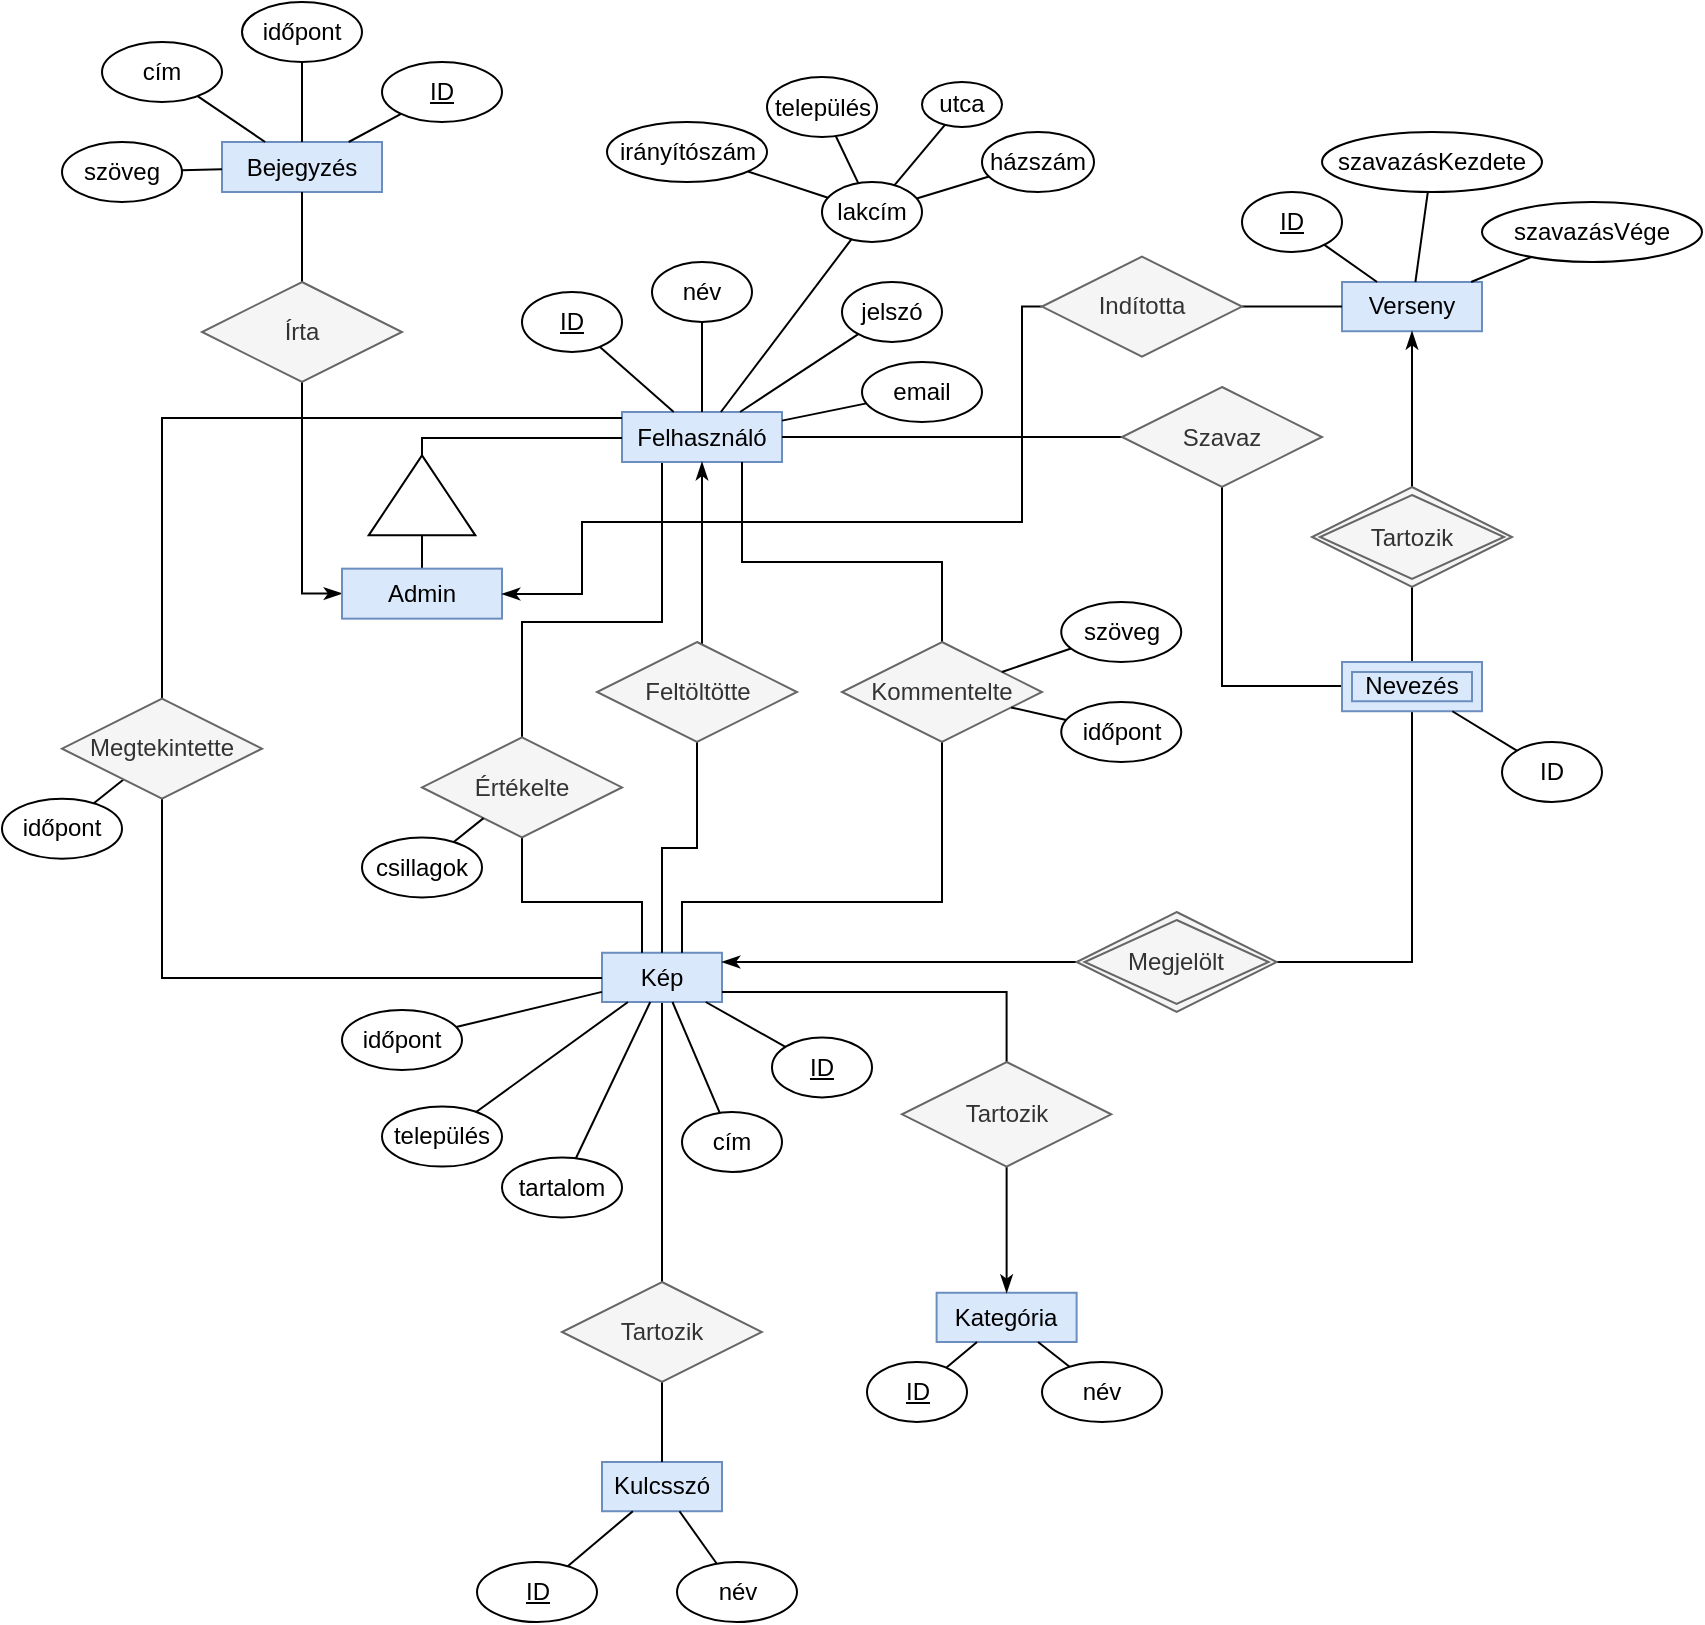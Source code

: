 <mxfile version="13.7.3" type="device"><diagram id="7oqz01lMXKbs2QNrLGLY" name="1 oldal"><mxGraphModel dx="1913" dy="966" grid="1" gridSize="10" guides="1" tooltips="1" connect="1" arrows="1" fold="1" page="1" pageScale="1" pageWidth="827" pageHeight="1169" math="0" shadow="0"><root><mxCell id="0"/><mxCell id="1" parent="0"/><mxCell id="7EJN0urTMHJltD60-iaD-75" style="edgeStyle=orthogonalEdgeStyle;rounded=0;orthogonalLoop=1;jettySize=auto;html=1;entryX=0.5;entryY=0;entryDx=0;entryDy=0;startArrow=none;startFill=0;endArrow=none;endFill=0;" parent="1" source="7EJN0urTMHJltD60-iaD-1" target="7EJN0urTMHJltD60-iaD-55" edge="1"><mxGeometry relative="1" as="geometry"><Array as="points"><mxPoint x="290" y="360"/><mxPoint x="220" y="360"/></Array></mxGeometry></mxCell><mxCell id="7EJN0urTMHJltD60-iaD-1" value="Felhasználó" style="whiteSpace=wrap;html=1;align=center;fillColor=#dae8fc;strokeColor=#6c8ebf;" parent="1" vertex="1"><mxGeometry x="270" y="255" width="80" height="25" as="geometry"/></mxCell><mxCell id="7EJN0urTMHJltD60-iaD-2" value="ID" style="ellipse;whiteSpace=wrap;html=1;align=center;verticalAlign=middle;horizontal=1;fontStyle=4" parent="1" vertex="1"><mxGeometry x="220" y="195" width="50" height="30" as="geometry"/></mxCell><mxCell id="7EJN0urTMHJltD60-iaD-3" value="név" style="ellipse;whiteSpace=wrap;html=1;align=center;" parent="1" vertex="1"><mxGeometry x="285" y="180" width="50" height="30" as="geometry"/></mxCell><mxCell id="7EJN0urTMHJltD60-iaD-4" value="email" style="ellipse;whiteSpace=wrap;html=1;align=center;" parent="1" vertex="1"><mxGeometry x="390" y="230" width="60" height="30" as="geometry"/></mxCell><mxCell id="7EJN0urTMHJltD60-iaD-5" value="jelszó" style="ellipse;whiteSpace=wrap;html=1;align=center;" parent="1" vertex="1"><mxGeometry x="380" y="190" width="50" height="30" as="geometry"/></mxCell><mxCell id="7EJN0urTMHJltD60-iaD-6" value="lakcím" style="ellipse;whiteSpace=wrap;html=1;align=center;" parent="1" vertex="1"><mxGeometry x="370" y="140" width="50" height="30" as="geometry"/></mxCell><mxCell id="7EJN0urTMHJltD60-iaD-8" value="" style="endArrow=none;html=1;rounded=0;" parent="1" source="7EJN0urTMHJltD60-iaD-2" target="7EJN0urTMHJltD60-iaD-1" edge="1"><mxGeometry relative="1" as="geometry"><mxPoint x="290" y="290" as="sourcePoint"/><mxPoint x="450" y="290" as="targetPoint"/></mxGeometry></mxCell><mxCell id="7EJN0urTMHJltD60-iaD-9" value="" style="endArrow=none;html=1;rounded=0;" parent="1" source="7EJN0urTMHJltD60-iaD-3" target="7EJN0urTMHJltD60-iaD-1" edge="1"><mxGeometry relative="1" as="geometry"><mxPoint x="290" y="290" as="sourcePoint"/><mxPoint x="450" y="290" as="targetPoint"/></mxGeometry></mxCell><mxCell id="7EJN0urTMHJltD60-iaD-10" value="" style="endArrow=none;html=1;rounded=0;" parent="1" source="7EJN0urTMHJltD60-iaD-1" target="7EJN0urTMHJltD60-iaD-6" edge="1"><mxGeometry relative="1" as="geometry"><mxPoint x="290" y="290" as="sourcePoint"/><mxPoint x="450" y="290" as="targetPoint"/></mxGeometry></mxCell><mxCell id="7EJN0urTMHJltD60-iaD-11" value="" style="endArrow=none;html=1;rounded=0;" parent="1" source="7EJN0urTMHJltD60-iaD-1" target="7EJN0urTMHJltD60-iaD-5" edge="1"><mxGeometry relative="1" as="geometry"><mxPoint x="300" y="300.0" as="sourcePoint"/><mxPoint x="460" y="300.0" as="targetPoint"/></mxGeometry></mxCell><mxCell id="7EJN0urTMHJltD60-iaD-13" value="" style="endArrow=none;html=1;rounded=0;" parent="1" source="7EJN0urTMHJltD60-iaD-1" target="7EJN0urTMHJltD60-iaD-4" edge="1"><mxGeometry relative="1" as="geometry"><mxPoint x="320" y="320.0" as="sourcePoint"/><mxPoint x="480" y="320.0" as="targetPoint"/></mxGeometry></mxCell><mxCell id="7EJN0urTMHJltD60-iaD-15" value="település" style="ellipse;whiteSpace=wrap;html=1;align=center;" parent="1" vertex="1"><mxGeometry x="342.5" y="87.5" width="55" height="30" as="geometry"/></mxCell><mxCell id="7EJN0urTMHJltD60-iaD-16" value="utca" style="ellipse;whiteSpace=wrap;html=1;align=center;" parent="1" vertex="1"><mxGeometry x="420" y="90" width="40" height="22.5" as="geometry"/></mxCell><mxCell id="7EJN0urTMHJltD60-iaD-17" value="házszám" style="ellipse;whiteSpace=wrap;html=1;align=center;" parent="1" vertex="1"><mxGeometry x="450" y="115" width="56" height="30" as="geometry"/></mxCell><mxCell id="7EJN0urTMHJltD60-iaD-19" value="" style="endArrow=none;html=1;rounded=0;" parent="1" source="7EJN0urTMHJltD60-iaD-15" target="7EJN0urTMHJltD60-iaD-6" edge="1"><mxGeometry relative="1" as="geometry"><mxPoint x="352.511" y="275.0" as="sourcePoint"/><mxPoint x="406.275" y="189.057" as="targetPoint"/></mxGeometry></mxCell><mxCell id="7EJN0urTMHJltD60-iaD-20" value="" style="endArrow=none;html=1;rounded=0;" parent="1" source="7EJN0urTMHJltD60-iaD-16" target="7EJN0urTMHJltD60-iaD-6" edge="1"><mxGeometry relative="1" as="geometry"><mxPoint x="362.511" y="285.0" as="sourcePoint"/><mxPoint x="416.275" y="199.057" as="targetPoint"/></mxGeometry></mxCell><mxCell id="7EJN0urTMHJltD60-iaD-21" value="" style="endArrow=none;html=1;rounded=0;" parent="1" source="7EJN0urTMHJltD60-iaD-17" target="7EJN0urTMHJltD60-iaD-6" edge="1"><mxGeometry relative="1" as="geometry"><mxPoint x="372.511" y="295.0" as="sourcePoint"/><mxPoint x="426.275" y="209.057" as="targetPoint"/></mxGeometry></mxCell><mxCell id="_bgkO5d8-Y9e_Oed43Zz-3" style="edgeStyle=orthogonalEdgeStyle;rounded=0;orthogonalLoop=1;jettySize=auto;html=1;entryX=0.5;entryY=0;entryDx=0;entryDy=0;endArrow=none;endFill=0;" parent="1" source="7EJN0urTMHJltD60-iaD-23" target="_bgkO5d8-Y9e_Oed43Zz-2" edge="1"><mxGeometry relative="1" as="geometry"/></mxCell><mxCell id="7EJN0urTMHJltD60-iaD-23" value="Kép" style="whiteSpace=wrap;html=1;align=center;fillColor=#dae8fc;strokeColor=#6c8ebf;" parent="1" vertex="1"><mxGeometry x="260" y="525.38" width="60" height="24.62" as="geometry"/></mxCell><mxCell id="7EJN0urTMHJltD60-iaD-24" value="ID" style="ellipse;whiteSpace=wrap;html=1;align=center;fontStyle=4" parent="1" vertex="1"><mxGeometry x="345" y="567.69" width="50" height="30" as="geometry"/></mxCell><mxCell id="7EJN0urTMHJltD60-iaD-25" value="cím" style="ellipse;whiteSpace=wrap;html=1;align=center;" parent="1" vertex="1"><mxGeometry x="300" y="605" width="50" height="30" as="geometry"/></mxCell><mxCell id="7EJN0urTMHJltD60-iaD-26" value="időpont" style="ellipse;whiteSpace=wrap;html=1;align=center;" parent="1" vertex="1"><mxGeometry x="130" y="554" width="60" height="30" as="geometry"/></mxCell><mxCell id="7EJN0urTMHJltD60-iaD-27" value="település" style="ellipse;whiteSpace=wrap;html=1;align=center;" parent="1" vertex="1"><mxGeometry x="150" y="602.31" width="60" height="30" as="geometry"/></mxCell><mxCell id="7EJN0urTMHJltD60-iaD-28" value="" style="endArrow=none;html=1;rounded=0;" parent="1" source="7EJN0urTMHJltD60-iaD-24" target="7EJN0urTMHJltD60-iaD-23" edge="1"><mxGeometry relative="1" as="geometry"><mxPoint x="280" y="560.38" as="sourcePoint"/><mxPoint x="440" y="560.38" as="targetPoint"/></mxGeometry></mxCell><mxCell id="7EJN0urTMHJltD60-iaD-29" value="" style="endArrow=none;html=1;rounded=0;" parent="1" source="7EJN0urTMHJltD60-iaD-25" target="7EJN0urTMHJltD60-iaD-23" edge="1"><mxGeometry relative="1" as="geometry"><mxPoint x="280" y="560.38" as="sourcePoint"/><mxPoint x="440" y="560.38" as="targetPoint"/></mxGeometry></mxCell><mxCell id="7EJN0urTMHJltD60-iaD-31" value="" style="endArrow=none;html=1;rounded=0;" parent="1" source="7EJN0urTMHJltD60-iaD-23" target="7EJN0urTMHJltD60-iaD-27" edge="1"><mxGeometry relative="1" as="geometry"><mxPoint x="300" y="580.38" as="sourcePoint"/><mxPoint x="460" y="580.38" as="targetPoint"/></mxGeometry></mxCell><mxCell id="7EJN0urTMHJltD60-iaD-32" value="" style="endArrow=none;html=1;rounded=0;" parent="1" source="7EJN0urTMHJltD60-iaD-23" target="7EJN0urTMHJltD60-iaD-26" edge="1"><mxGeometry relative="1" as="geometry"><mxPoint x="310" y="590.38" as="sourcePoint"/><mxPoint x="470" y="590.38" as="targetPoint"/></mxGeometry></mxCell><mxCell id="7EJN0urTMHJltD60-iaD-33" value="Kategória" style="whiteSpace=wrap;html=1;align=center;fillColor=#dae8fc;strokeColor=#6c8ebf;" parent="1" vertex="1"><mxGeometry x="427.31" y="695.38" width="70" height="24.62" as="geometry"/></mxCell><mxCell id="7EJN0urTMHJltD60-iaD-34" value="ID" style="ellipse;whiteSpace=wrap;html=1;align=center;fontStyle=4" parent="1" vertex="1"><mxGeometry x="392.5" y="730" width="50" height="30" as="geometry"/></mxCell><mxCell id="7EJN0urTMHJltD60-iaD-35" value="név" style="ellipse;whiteSpace=wrap;html=1;align=center;" parent="1" vertex="1"><mxGeometry x="480" y="730" width="60" height="30" as="geometry"/></mxCell><mxCell id="7EJN0urTMHJltD60-iaD-36" value="" style="endArrow=none;html=1;rounded=0;" parent="1" source="7EJN0urTMHJltD60-iaD-34" target="7EJN0urTMHJltD60-iaD-33" edge="1"><mxGeometry relative="1" as="geometry"><mxPoint x="465" y="611.92" as="sourcePoint"/><mxPoint x="625" y="611.92" as="targetPoint"/></mxGeometry></mxCell><mxCell id="7EJN0urTMHJltD60-iaD-39" value="" style="endArrow=none;html=1;rounded=0;" parent="1" source="7EJN0urTMHJltD60-iaD-33" target="7EJN0urTMHJltD60-iaD-35" edge="1"><mxGeometry relative="1" as="geometry"><mxPoint x="495" y="641.92" as="sourcePoint"/><mxPoint x="655" y="641.92" as="targetPoint"/></mxGeometry></mxCell><mxCell id="7EJN0urTMHJltD60-iaD-81" style="edgeStyle=orthogonalEdgeStyle;rounded=0;orthogonalLoop=1;jettySize=auto;html=1;startArrow=none;startFill=0;endArrow=none;endFill=0;" parent="1" source="7EJN0urTMHJltD60-iaD-51" target="7EJN0urTMHJltD60-iaD-23" edge="1"><mxGeometry relative="1" as="geometry"><Array as="points"><mxPoint x="462" y="545"/></Array></mxGeometry></mxCell><mxCell id="7EJN0urTMHJltD60-iaD-82" style="edgeStyle=orthogonalEdgeStyle;rounded=0;orthogonalLoop=1;jettySize=auto;html=1;startArrow=none;startFill=0;endArrow=classicThin;endFill=1;" parent="1" source="7EJN0urTMHJltD60-iaD-51" target="7EJN0urTMHJltD60-iaD-33" edge="1"><mxGeometry relative="1" as="geometry"/></mxCell><mxCell id="7EJN0urTMHJltD60-iaD-51" value="Tartozik" style="shape=rhombus;perimeter=rhombusPerimeter;whiteSpace=wrap;html=1;align=center;fillColor=#f5f5f5;strokeColor=#666666;fontColor=#333333;" parent="1" vertex="1"><mxGeometry x="410" y="580" width="104.62" height="52.31" as="geometry"/></mxCell><mxCell id="7EJN0urTMHJltD60-iaD-78" style="edgeStyle=orthogonalEdgeStyle;rounded=0;orthogonalLoop=1;jettySize=auto;html=1;startArrow=none;startFill=0;endArrow=none;endFill=0;" parent="1" source="7EJN0urTMHJltD60-iaD-55" target="7EJN0urTMHJltD60-iaD-23" edge="1"><mxGeometry relative="1" as="geometry"><Array as="points"><mxPoint x="220" y="500"/><mxPoint x="280" y="500"/></Array></mxGeometry></mxCell><mxCell id="7EJN0urTMHJltD60-iaD-55" value="Értékelte" style="shape=rhombus;perimeter=rhombusPerimeter;whiteSpace=wrap;html=1;align=center;fillColor=#f5f5f5;strokeColor=#666666;fontColor=#333333;" parent="1" vertex="1"><mxGeometry x="170" y="417.69" width="100" height="50" as="geometry"/></mxCell><mxCell id="7EJN0urTMHJltD60-iaD-59" value="csillagok" style="ellipse;whiteSpace=wrap;html=1;align=center;" parent="1" vertex="1"><mxGeometry x="140" y="467.69" width="60" height="30" as="geometry"/></mxCell><mxCell id="7EJN0urTMHJltD60-iaD-60" value="" style="endArrow=none;html=1;rounded=0;" parent="1" source="7EJN0urTMHJltD60-iaD-59" target="7EJN0urTMHJltD60-iaD-55" edge="1"><mxGeometry relative="1" as="geometry"><mxPoint x="250" y="417.69" as="sourcePoint"/><mxPoint x="339.796" y="307.69" as="targetPoint"/></mxGeometry></mxCell><mxCell id="7EJN0urTMHJltD60-iaD-77" style="edgeStyle=orthogonalEdgeStyle;rounded=0;orthogonalLoop=1;jettySize=auto;html=1;startArrow=none;startFill=0;endArrow=none;endFill=0;" parent="1" source="7EJN0urTMHJltD60-iaD-61" target="7EJN0urTMHJltD60-iaD-1" edge="1"><mxGeometry relative="1" as="geometry"><Array as="points"><mxPoint x="430" y="330"/><mxPoint x="330" y="330"/></Array></mxGeometry></mxCell><mxCell id="7EJN0urTMHJltD60-iaD-80" style="edgeStyle=orthogonalEdgeStyle;rounded=0;orthogonalLoop=1;jettySize=auto;html=1;startArrow=none;startFill=0;endArrow=none;endFill=0;" parent="1" source="7EJN0urTMHJltD60-iaD-61" target="7EJN0urTMHJltD60-iaD-23" edge="1"><mxGeometry relative="1" as="geometry"><Array as="points"><mxPoint x="430" y="500"/><mxPoint x="300" y="500"/></Array></mxGeometry></mxCell><mxCell id="7EJN0urTMHJltD60-iaD-61" value="Kommentelte" style="shape=rhombus;perimeter=rhombusPerimeter;whiteSpace=wrap;html=1;align=center;fillColor=#f5f5f5;strokeColor=#666666;fontColor=#333333;" parent="1" vertex="1"><mxGeometry x="380" y="370" width="100" height="50" as="geometry"/></mxCell><mxCell id="7EJN0urTMHJltD60-iaD-64" value="szöveg" style="ellipse;whiteSpace=wrap;html=1;align=center;" parent="1" vertex="1"><mxGeometry x="489.62" y="350" width="60" height="30" as="geometry"/></mxCell><mxCell id="7EJN0urTMHJltD60-iaD-65" value="időpont" style="ellipse;whiteSpace=wrap;html=1;align=center;" parent="1" vertex="1"><mxGeometry x="489.62" y="400" width="60" height="30" as="geometry"/></mxCell><mxCell id="7EJN0urTMHJltD60-iaD-66" value="" style="endArrow=none;html=1;rounded=0;" parent="1" source="7EJN0urTMHJltD60-iaD-65" target="7EJN0urTMHJltD60-iaD-61" edge="1"><mxGeometry relative="1" as="geometry"><mxPoint x="409.143" y="260.0" as="sourcePoint"/><mxPoint x="472" y="370" as="targetPoint"/></mxGeometry></mxCell><mxCell id="7EJN0urTMHJltD60-iaD-67" value="" style="endArrow=none;html=1;rounded=0;" parent="1" source="7EJN0urTMHJltD60-iaD-64" target="7EJN0urTMHJltD60-iaD-61" edge="1"><mxGeometry relative="1" as="geometry"><mxPoint x="419.143" y="270.0" as="sourcePoint"/><mxPoint x="482" y="380" as="targetPoint"/></mxGeometry></mxCell><mxCell id="7EJN0urTMHJltD60-iaD-76" style="edgeStyle=orthogonalEdgeStyle;rounded=0;orthogonalLoop=1;jettySize=auto;html=1;startArrow=none;startFill=0;endArrow=classicThin;endFill=1;" parent="1" source="7EJN0urTMHJltD60-iaD-68" target="7EJN0urTMHJltD60-iaD-1" edge="1"><mxGeometry relative="1" as="geometry"><Array as="points"><mxPoint x="310" y="350"/><mxPoint x="310" y="350"/></Array></mxGeometry></mxCell><mxCell id="7EJN0urTMHJltD60-iaD-79" style="edgeStyle=orthogonalEdgeStyle;rounded=0;orthogonalLoop=1;jettySize=auto;html=1;startArrow=none;startFill=0;endArrow=none;endFill=0;" parent="1" source="7EJN0urTMHJltD60-iaD-68" target="7EJN0urTMHJltD60-iaD-23" edge="1"><mxGeometry relative="1" as="geometry"><Array as="points"><mxPoint x="308" y="473"/><mxPoint x="290" y="473"/></Array></mxGeometry></mxCell><mxCell id="7EJN0urTMHJltD60-iaD-68" value="Feltöltötte" style="shape=rhombus;perimeter=rhombusPerimeter;whiteSpace=wrap;html=1;align=center;fillColor=#f5f5f5;strokeColor=#666666;fontColor=#333333;" parent="1" vertex="1"><mxGeometry x="257.5" y="370" width="100" height="50" as="geometry"/></mxCell><mxCell id="7EJN0urTMHJltD60-iaD-74" style="edgeStyle=orthogonalEdgeStyle;rounded=0;orthogonalLoop=1;jettySize=auto;html=1;startArrow=none;startFill=0;endArrow=none;endFill=0;exitX=1;exitY=0.5;exitDx=0;exitDy=0;" parent="1" source="7EJN0urTMHJltD60-iaD-71" target="7EJN0urTMHJltD60-iaD-1" edge="1"><mxGeometry relative="1" as="geometry"><Array as="points"><mxPoint x="170" y="268"/></Array></mxGeometry></mxCell><mxCell id="7EJN0urTMHJltD60-iaD-71" value="" style="triangle;whiteSpace=wrap;html=1;rotation=-90;" parent="1" vertex="1"><mxGeometry x="150" y="270" width="40" height="53.33" as="geometry"/></mxCell><mxCell id="7EJN0urTMHJltD60-iaD-73" style="edgeStyle=orthogonalEdgeStyle;rounded=0;orthogonalLoop=1;jettySize=auto;html=1;startArrow=none;startFill=0;endArrow=none;endFill=0;" parent="1" source="7EJN0urTMHJltD60-iaD-72" target="7EJN0urTMHJltD60-iaD-71" edge="1"><mxGeometry relative="1" as="geometry"><Array as="points"><mxPoint x="170" y="325"/><mxPoint x="170" y="325"/></Array></mxGeometry></mxCell><mxCell id="_bgkO5d8-Y9e_Oed43Zz-39" style="edgeStyle=orthogonalEdgeStyle;rounded=0;orthogonalLoop=1;jettySize=auto;html=1;entryX=0.5;entryY=1;entryDx=0;entryDy=0;startArrow=classicThin;startFill=1;endArrow=none;endFill=0;" parent="1" source="7EJN0urTMHJltD60-iaD-72" target="_bgkO5d8-Y9e_Oed43Zz-38" edge="1"><mxGeometry relative="1" as="geometry"><Array as="points"><mxPoint x="110" y="346"/></Array></mxGeometry></mxCell><mxCell id="7EJN0urTMHJltD60-iaD-72" value="Admin" style="whiteSpace=wrap;html=1;align=center;fillColor=#dae8fc;strokeColor=#6c8ebf;" parent="1" vertex="1"><mxGeometry x="130" y="333.33" width="80" height="25" as="geometry"/></mxCell><mxCell id="7EJN0urTMHJltD60-iaD-83" value="Verseny" style="whiteSpace=wrap;html=1;align=center;fillColor=#dae8fc;strokeColor=#6c8ebf;" parent="1" vertex="1"><mxGeometry x="630" y="190" width="70" height="24.62" as="geometry"/></mxCell><mxCell id="7EJN0urTMHJltD60-iaD-85" style="edgeStyle=orthogonalEdgeStyle;rounded=0;orthogonalLoop=1;jettySize=auto;html=1;startArrow=none;startFill=0;endArrow=none;endFill=0;" parent="1" source="7EJN0urTMHJltD60-iaD-101" target="gPuWwXKdBPt8DRHaanbo-4" edge="1"><mxGeometry relative="1" as="geometry"><mxPoint x="845" y="395.38" as="targetPoint"/></mxGeometry></mxCell><mxCell id="7EJN0urTMHJltD60-iaD-88" value="szavazásKezdete" style="ellipse;whiteSpace=wrap;html=1;align=center;" parent="1" vertex="1"><mxGeometry x="620" y="115" width="110" height="30" as="geometry"/></mxCell><mxCell id="7EJN0urTMHJltD60-iaD-89" value="szavazásVége" style="ellipse;whiteSpace=wrap;html=1;align=center;" parent="1" vertex="1"><mxGeometry x="700" y="150.0" width="110" height="30" as="geometry"/></mxCell><mxCell id="7EJN0urTMHJltD60-iaD-90" value="" style="endArrow=none;html=1;" parent="1" source="7EJN0urTMHJltD60-iaD-83" target="7EJN0urTMHJltD60-iaD-88" edge="1"><mxGeometry width="50" height="50" relative="1" as="geometry"><mxPoint x="930" y="258.33" as="sourcePoint"/><mxPoint x="980" y="208.33" as="targetPoint"/></mxGeometry></mxCell><mxCell id="7EJN0urTMHJltD60-iaD-91" value="" style="endArrow=none;html=1;" parent="1" source="7EJN0urTMHJltD60-iaD-83" target="7EJN0urTMHJltD60-iaD-89" edge="1"><mxGeometry width="50" height="50" relative="1" as="geometry"><mxPoint x="1092.662" y="132.69" as="sourcePoint"/><mxPoint x="1114.774" y="117.279" as="targetPoint"/></mxGeometry></mxCell><mxCell id="7EJN0urTMHJltD60-iaD-99" style="edgeStyle=orthogonalEdgeStyle;rounded=0;orthogonalLoop=1;jettySize=auto;html=1;startArrow=none;startFill=0;endArrow=classicThin;endFill=1;exitX=0;exitY=0.5;exitDx=0;exitDy=0;" parent="1" source="7EJN0urTMHJltD60-iaD-98" target="7EJN0urTMHJltD60-iaD-23" edge="1"><mxGeometry relative="1" as="geometry"><Array as="points"><mxPoint x="510" y="530"/><mxPoint x="510" y="530"/></Array></mxGeometry></mxCell><mxCell id="7EJN0urTMHJltD60-iaD-100" style="edgeStyle=orthogonalEdgeStyle;rounded=0;orthogonalLoop=1;jettySize=auto;html=1;startArrow=none;startFill=0;endArrow=none;endFill=0;" parent="1" source="7EJN0urTMHJltD60-iaD-98" target="gPuWwXKdBPt8DRHaanbo-4" edge="1"><mxGeometry relative="1" as="geometry"><mxPoint x="845" y="420" as="targetPoint"/></mxGeometry></mxCell><mxCell id="7EJN0urTMHJltD60-iaD-98" value="Megjelölt" style="shape=rhombus;perimeter=rhombusPerimeter;whiteSpace=wrap;html=1;align=center;fillColor=#f5f5f5;strokeColor=#666666;fontColor=#333333;double=1;" parent="1" vertex="1"><mxGeometry x="497.31" y="505.0" width="100" height="50" as="geometry"/></mxCell><mxCell id="7EJN0urTMHJltD60-iaD-103" style="edgeStyle=orthogonalEdgeStyle;rounded=0;orthogonalLoop=1;jettySize=auto;html=1;startArrow=none;startFill=0;endArrow=classicThin;endFill=1;" parent="1" source="7EJN0urTMHJltD60-iaD-101" target="7EJN0urTMHJltD60-iaD-83" edge="1"><mxGeometry relative="1" as="geometry"/></mxCell><mxCell id="7EJN0urTMHJltD60-iaD-105" style="edgeStyle=orthogonalEdgeStyle;rounded=0;orthogonalLoop=1;jettySize=auto;html=1;startArrow=none;startFill=0;endArrow=none;endFill=0;" parent="1" source="7EJN0urTMHJltD60-iaD-104" target="7EJN0urTMHJltD60-iaD-1" edge="1"><mxGeometry relative="1" as="geometry"/></mxCell><mxCell id="7EJN0urTMHJltD60-iaD-107" style="edgeStyle=orthogonalEdgeStyle;rounded=0;orthogonalLoop=1;jettySize=auto;html=1;startArrow=none;startFill=0;endArrow=none;endFill=0;" parent="1" source="7EJN0urTMHJltD60-iaD-104" target="gPuWwXKdBPt8DRHaanbo-4" edge="1"><mxGeometry relative="1" as="geometry"><Array as="points"><mxPoint x="570" y="392"/></Array><mxPoint x="810" y="407.698" as="targetPoint"/></mxGeometry></mxCell><mxCell id="7EJN0urTMHJltD60-iaD-104" value="Szavaz" style="shape=rhombus;perimeter=rhombusPerimeter;whiteSpace=wrap;html=1;align=center;fillColor=#f5f5f5;strokeColor=#666666;fontColor=#333333;" parent="1" vertex="1"><mxGeometry x="520" y="242.5" width="100" height="50" as="geometry"/></mxCell><mxCell id="lrG6McuZOmqL53P-rmfz-1" value="ID" style="ellipse;whiteSpace=wrap;html=1;align=center;fontStyle=4" parent="1" vertex="1"><mxGeometry x="580" y="145.0" width="50" height="30" as="geometry"/></mxCell><mxCell id="lrG6McuZOmqL53P-rmfz-2" value="" style="endArrow=none;html=1;" parent="1" source="lrG6McuZOmqL53P-rmfz-1" target="7EJN0urTMHJltD60-iaD-83" edge="1"><mxGeometry width="50" height="50" relative="1" as="geometry"><mxPoint x="864.103" y="237.31" as="sourcePoint"/><mxPoint x="875.021" y="270.062" as="targetPoint"/></mxGeometry></mxCell><mxCell id="lrG6McuZOmqL53P-rmfz-3" value="ID" style="ellipse;whiteSpace=wrap;html=1;align=center;fontStyle=0" parent="1" vertex="1"><mxGeometry x="710" y="420" width="50" height="30" as="geometry"/></mxCell><mxCell id="_bgkO5d8-Y9e_Oed43Zz-1" value="Kulcsszó" style="whiteSpace=wrap;html=1;align=center;fillColor=#dae8fc;strokeColor=#6c8ebf;" parent="1" vertex="1"><mxGeometry x="260" y="780" width="60" height="24.62" as="geometry"/></mxCell><mxCell id="_bgkO5d8-Y9e_Oed43Zz-4" style="edgeStyle=orthogonalEdgeStyle;rounded=0;orthogonalLoop=1;jettySize=auto;html=1;endArrow=none;endFill=0;" parent="1" source="_bgkO5d8-Y9e_Oed43Zz-2" target="_bgkO5d8-Y9e_Oed43Zz-1" edge="1"><mxGeometry relative="1" as="geometry"/></mxCell><mxCell id="_bgkO5d8-Y9e_Oed43Zz-2" value="Tartozik" style="shape=rhombus;perimeter=rhombusPerimeter;whiteSpace=wrap;html=1;align=center;fillColor=#f5f5f5;strokeColor=#666666;fontColor=#333333;" parent="1" vertex="1"><mxGeometry x="240" y="690" width="100" height="50" as="geometry"/></mxCell><mxCell id="_bgkO5d8-Y9e_Oed43Zz-5" value="név" style="ellipse;whiteSpace=wrap;html=1;align=center;" parent="1" vertex="1"><mxGeometry x="297.5" y="830" width="60" height="30" as="geometry"/></mxCell><mxCell id="_bgkO5d8-Y9e_Oed43Zz-7" value="" style="endArrow=none;html=1;rounded=0;" parent="1" source="_bgkO5d8-Y9e_Oed43Zz-1" target="_bgkO5d8-Y9e_Oed43Zz-5" edge="1"><mxGeometry relative="1" as="geometry"><mxPoint x="345.004" y="790.0" as="sourcePoint"/><mxPoint x="311.165" y="845.641" as="targetPoint"/></mxGeometry></mxCell><mxCell id="_bgkO5d8-Y9e_Oed43Zz-8" value="ID" style="ellipse;whiteSpace=wrap;html=1;align=center;fontStyle=4" parent="1" vertex="1"><mxGeometry x="197.5" y="830" width="60" height="30" as="geometry"/></mxCell><mxCell id="_bgkO5d8-Y9e_Oed43Zz-9" value="" style="endArrow=none;html=1;rounded=0;" parent="1" source="_bgkO5d8-Y9e_Oed43Zz-1" target="_bgkO5d8-Y9e_Oed43Zz-8" edge="1"><mxGeometry relative="1" as="geometry"><mxPoint x="191.285" y="814.62" as="sourcePoint"/><mxPoint x="203.665" y="855.641" as="targetPoint"/></mxGeometry></mxCell><mxCell id="_bgkO5d8-Y9e_Oed43Zz-26" value="időpont" style="ellipse;whiteSpace=wrap;html=1;align=center;" parent="1" vertex="1"><mxGeometry x="-40" y="448.33" width="60" height="30" as="geometry"/></mxCell><mxCell id="_bgkO5d8-Y9e_Oed43Zz-27" value="" style="endArrow=none;html=1;rounded=0;" parent="1" source="_bgkO5d8-Y9e_Oed43Zz-28" target="_bgkO5d8-Y9e_Oed43Zz-26" edge="1"><mxGeometry relative="1" as="geometry"><mxPoint x="-49.567" y="434.47" as="sourcePoint"/><mxPoint x="-10.005" y="471.556" as="targetPoint"/></mxGeometry></mxCell><mxCell id="_bgkO5d8-Y9e_Oed43Zz-30" style="edgeStyle=orthogonalEdgeStyle;rounded=0;orthogonalLoop=1;jettySize=auto;html=1;startArrow=none;startFill=0;endArrow=none;endFill=0;exitX=0.5;exitY=0;exitDx=0;exitDy=0;" parent="1" source="_bgkO5d8-Y9e_Oed43Zz-28" target="7EJN0urTMHJltD60-iaD-1" edge="1"><mxGeometry relative="1" as="geometry"><Array as="points"><mxPoint x="40" y="258"/></Array></mxGeometry></mxCell><mxCell id="_bgkO5d8-Y9e_Oed43Zz-31" style="edgeStyle=orthogonalEdgeStyle;rounded=0;orthogonalLoop=1;jettySize=auto;html=1;startArrow=none;startFill=0;endArrow=none;endFill=0;" parent="1" source="_bgkO5d8-Y9e_Oed43Zz-28" target="7EJN0urTMHJltD60-iaD-23" edge="1"><mxGeometry relative="1" as="geometry"><Array as="points"><mxPoint x="40" y="538"/></Array></mxGeometry></mxCell><mxCell id="_bgkO5d8-Y9e_Oed43Zz-28" value="Megtekintette" style="shape=rhombus;perimeter=rhombusPerimeter;whiteSpace=wrap;html=1;align=center;fillColor=#f5f5f5;strokeColor=#666666;fontColor=#333333;" parent="1" vertex="1"><mxGeometry x="-10" y="398.33" width="100" height="50" as="geometry"/></mxCell><mxCell id="_bgkO5d8-Y9e_Oed43Zz-33" value="Bejegyzés" style="whiteSpace=wrap;html=1;align=center;fillColor=#dae8fc;strokeColor=#6c8ebf;" parent="1" vertex="1"><mxGeometry x="70" y="120" width="80" height="25" as="geometry"/></mxCell><mxCell id="_bgkO5d8-Y9e_Oed43Zz-34" value="ID" style="ellipse;whiteSpace=wrap;html=1;align=center;fontStyle=4" parent="1" vertex="1"><mxGeometry x="150.0" y="80.0" width="60" height="30" as="geometry"/></mxCell><mxCell id="_bgkO5d8-Y9e_Oed43Zz-35" value="" style="endArrow=none;html=1;rounded=0;" parent="1" source="_bgkO5d8-Y9e_Oed43Zz-33" target="_bgkO5d8-Y9e_Oed43Zz-34" edge="1"><mxGeometry relative="1" as="geometry"><mxPoint x="-22.128" y="146.064" as="sourcePoint"/><mxPoint x="-99.415" y="151.446" as="targetPoint"/></mxGeometry></mxCell><mxCell id="_bgkO5d8-Y9e_Oed43Zz-36" value="időpont" style="ellipse;whiteSpace=wrap;html=1;align=center;" parent="1" vertex="1"><mxGeometry x="80" y="50" width="60" height="30" as="geometry"/></mxCell><mxCell id="_bgkO5d8-Y9e_Oed43Zz-37" value="" style="endArrow=none;html=1;rounded=0;" parent="1" source="_bgkO5d8-Y9e_Oed43Zz-33" target="_bgkO5d8-Y9e_Oed43Zz-36" edge="1"><mxGeometry relative="1" as="geometry"><mxPoint x="-19.272" y="165.364" as="sourcePoint"/><mxPoint x="-40.005" y="204.896" as="targetPoint"/></mxGeometry></mxCell><mxCell id="_bgkO5d8-Y9e_Oed43Zz-40" style="edgeStyle=orthogonalEdgeStyle;rounded=0;orthogonalLoop=1;jettySize=auto;html=1;startArrow=none;startFill=0;endArrow=none;endFill=0;" parent="1" source="_bgkO5d8-Y9e_Oed43Zz-38" target="_bgkO5d8-Y9e_Oed43Zz-33" edge="1"><mxGeometry relative="1" as="geometry"><Array as="points"><mxPoint x="110" y="160"/><mxPoint x="110" y="160"/></Array></mxGeometry></mxCell><mxCell id="_bgkO5d8-Y9e_Oed43Zz-38" value="Írta" style="shape=rhombus;perimeter=rhombusPerimeter;whiteSpace=wrap;html=1;align=center;fillColor=#f5f5f5;strokeColor=#666666;fontColor=#333333;" parent="1" vertex="1"><mxGeometry x="60" y="190" width="100" height="50" as="geometry"/></mxCell><mxCell id="_bgkO5d8-Y9e_Oed43Zz-41" value="tartalom" style="ellipse;whiteSpace=wrap;html=1;align=center;" parent="1" vertex="1"><mxGeometry x="210" y="627.69" width="60" height="30" as="geometry"/></mxCell><mxCell id="_bgkO5d8-Y9e_Oed43Zz-42" value="" style="endArrow=none;html=1;rounded=0;" parent="1" source="7EJN0urTMHJltD60-iaD-23" target="_bgkO5d8-Y9e_Oed43Zz-41" edge="1"><mxGeometry relative="1" as="geometry"><mxPoint x="283.597" y="560.0" as="sourcePoint"/><mxPoint x="470" y="590.38" as="targetPoint"/></mxGeometry></mxCell><mxCell id="_bgkO5d8-Y9e_Oed43Zz-43" value="cím" style="ellipse;whiteSpace=wrap;html=1;align=center;" parent="1" vertex="1"><mxGeometry x="10" y="70" width="60" height="30" as="geometry"/></mxCell><mxCell id="_bgkO5d8-Y9e_Oed43Zz-44" value="" style="endArrow=none;html=1;rounded=0;" parent="1" source="_bgkO5d8-Y9e_Oed43Zz-33" target="_bgkO5d8-Y9e_Oed43Zz-43" edge="1"><mxGeometry relative="1" as="geometry"><mxPoint x="-35.753" y="140" as="sourcePoint"/><mxPoint x="-70.005" y="254.896" as="targetPoint"/></mxGeometry></mxCell><mxCell id="_bgkO5d8-Y9e_Oed43Zz-45" value="szöveg" style="ellipse;whiteSpace=wrap;html=1;align=center;" parent="1" vertex="1"><mxGeometry x="-10" y="120" width="60" height="30" as="geometry"/></mxCell><mxCell id="_bgkO5d8-Y9e_Oed43Zz-46" value="" style="endArrow=none;html=1;rounded=0;" parent="1" source="_bgkO5d8-Y9e_Oed43Zz-33" target="_bgkO5d8-Y9e_Oed43Zz-45" edge="1"><mxGeometry relative="1" as="geometry"><mxPoint x="-10" y="158.633" as="sourcePoint"/><mxPoint x="-50.005" y="309.896" as="targetPoint"/></mxGeometry></mxCell><mxCell id="7EJN0urTMHJltD60-iaD-101" value="Tartozik" style="shape=rhombus;perimeter=rhombusPerimeter;whiteSpace=wrap;html=1;align=center;fillColor=#f5f5f5;strokeColor=#666666;fontColor=#333333;double=1;" parent="1" vertex="1"><mxGeometry x="615" y="292.5" width="100" height="50" as="geometry"/></mxCell><mxCell id="gPuWwXKdBPt8DRHaanbo-4" value="Nevezés" style="shape=ext;margin=3;double=1;whiteSpace=wrap;html=1;align=center;rounded=0;shadow=0;glass=0;sketch=0;fillColor=#dae8fc;strokeColor=#6c8ebf;" parent="1" vertex="1"><mxGeometry x="630" y="380" width="70" height="24.62" as="geometry"/></mxCell><mxCell id="gPuWwXKdBPt8DRHaanbo-5" value="" style="endArrow=none;html=1;" parent="1" source="lrG6McuZOmqL53P-rmfz-3" target="gPuWwXKdBPt8DRHaanbo-4" edge="1"><mxGeometry width="50" height="50" relative="1" as="geometry"><mxPoint x="902.803" y="425.789" as="sourcePoint"/><mxPoint x="880" y="418.628" as="targetPoint"/></mxGeometry></mxCell><mxCell id="gPuWwXKdBPt8DRHaanbo-7" style="edgeStyle=orthogonalEdgeStyle;rounded=0;orthogonalLoop=1;jettySize=auto;html=1;endArrow=none;endFill=0;" parent="1" source="gPuWwXKdBPt8DRHaanbo-6" target="7EJN0urTMHJltD60-iaD-83" edge="1"><mxGeometry relative="1" as="geometry"/></mxCell><mxCell id="gPuWwXKdBPt8DRHaanbo-8" style="edgeStyle=orthogonalEdgeStyle;rounded=0;orthogonalLoop=1;jettySize=auto;html=1;endArrow=classicThin;endFill=1;exitX=0;exitY=0.5;exitDx=0;exitDy=0;" parent="1" source="gPuWwXKdBPt8DRHaanbo-6" target="7EJN0urTMHJltD60-iaD-72" edge="1"><mxGeometry relative="1" as="geometry"><Array as="points"><mxPoint x="470" y="202"/><mxPoint x="470" y="310"/><mxPoint x="250" y="310"/><mxPoint x="250" y="346"/></Array></mxGeometry></mxCell><mxCell id="gPuWwXKdBPt8DRHaanbo-6" value="Indította" style="shape=rhombus;perimeter=rhombusPerimeter;whiteSpace=wrap;html=1;align=center;fillColor=#f5f5f5;strokeColor=#666666;fontColor=#333333;" parent="1" vertex="1"><mxGeometry x="480" y="177.31" width="100" height="50" as="geometry"/></mxCell><mxCell id="MRSHTXpINwKo0s5VejSu-3" value="irányítószám" style="ellipse;whiteSpace=wrap;html=1;align=center;" parent="1" vertex="1"><mxGeometry x="262.5" y="110" width="80" height="30" as="geometry"/></mxCell><mxCell id="MRSHTXpINwKo0s5VejSu-4" value="" style="endArrow=none;html=1;rounded=0;" parent="1" source="MRSHTXpINwKo0s5VejSu-3" target="7EJN0urTMHJltD60-iaD-6" edge="1"><mxGeometry relative="1" as="geometry"><mxPoint x="297.511" y="284.43" as="sourcePoint"/><mxPoint x="333.181" y="149.999" as="targetPoint"/></mxGeometry></mxCell></root></mxGraphModel></diagram></mxfile>